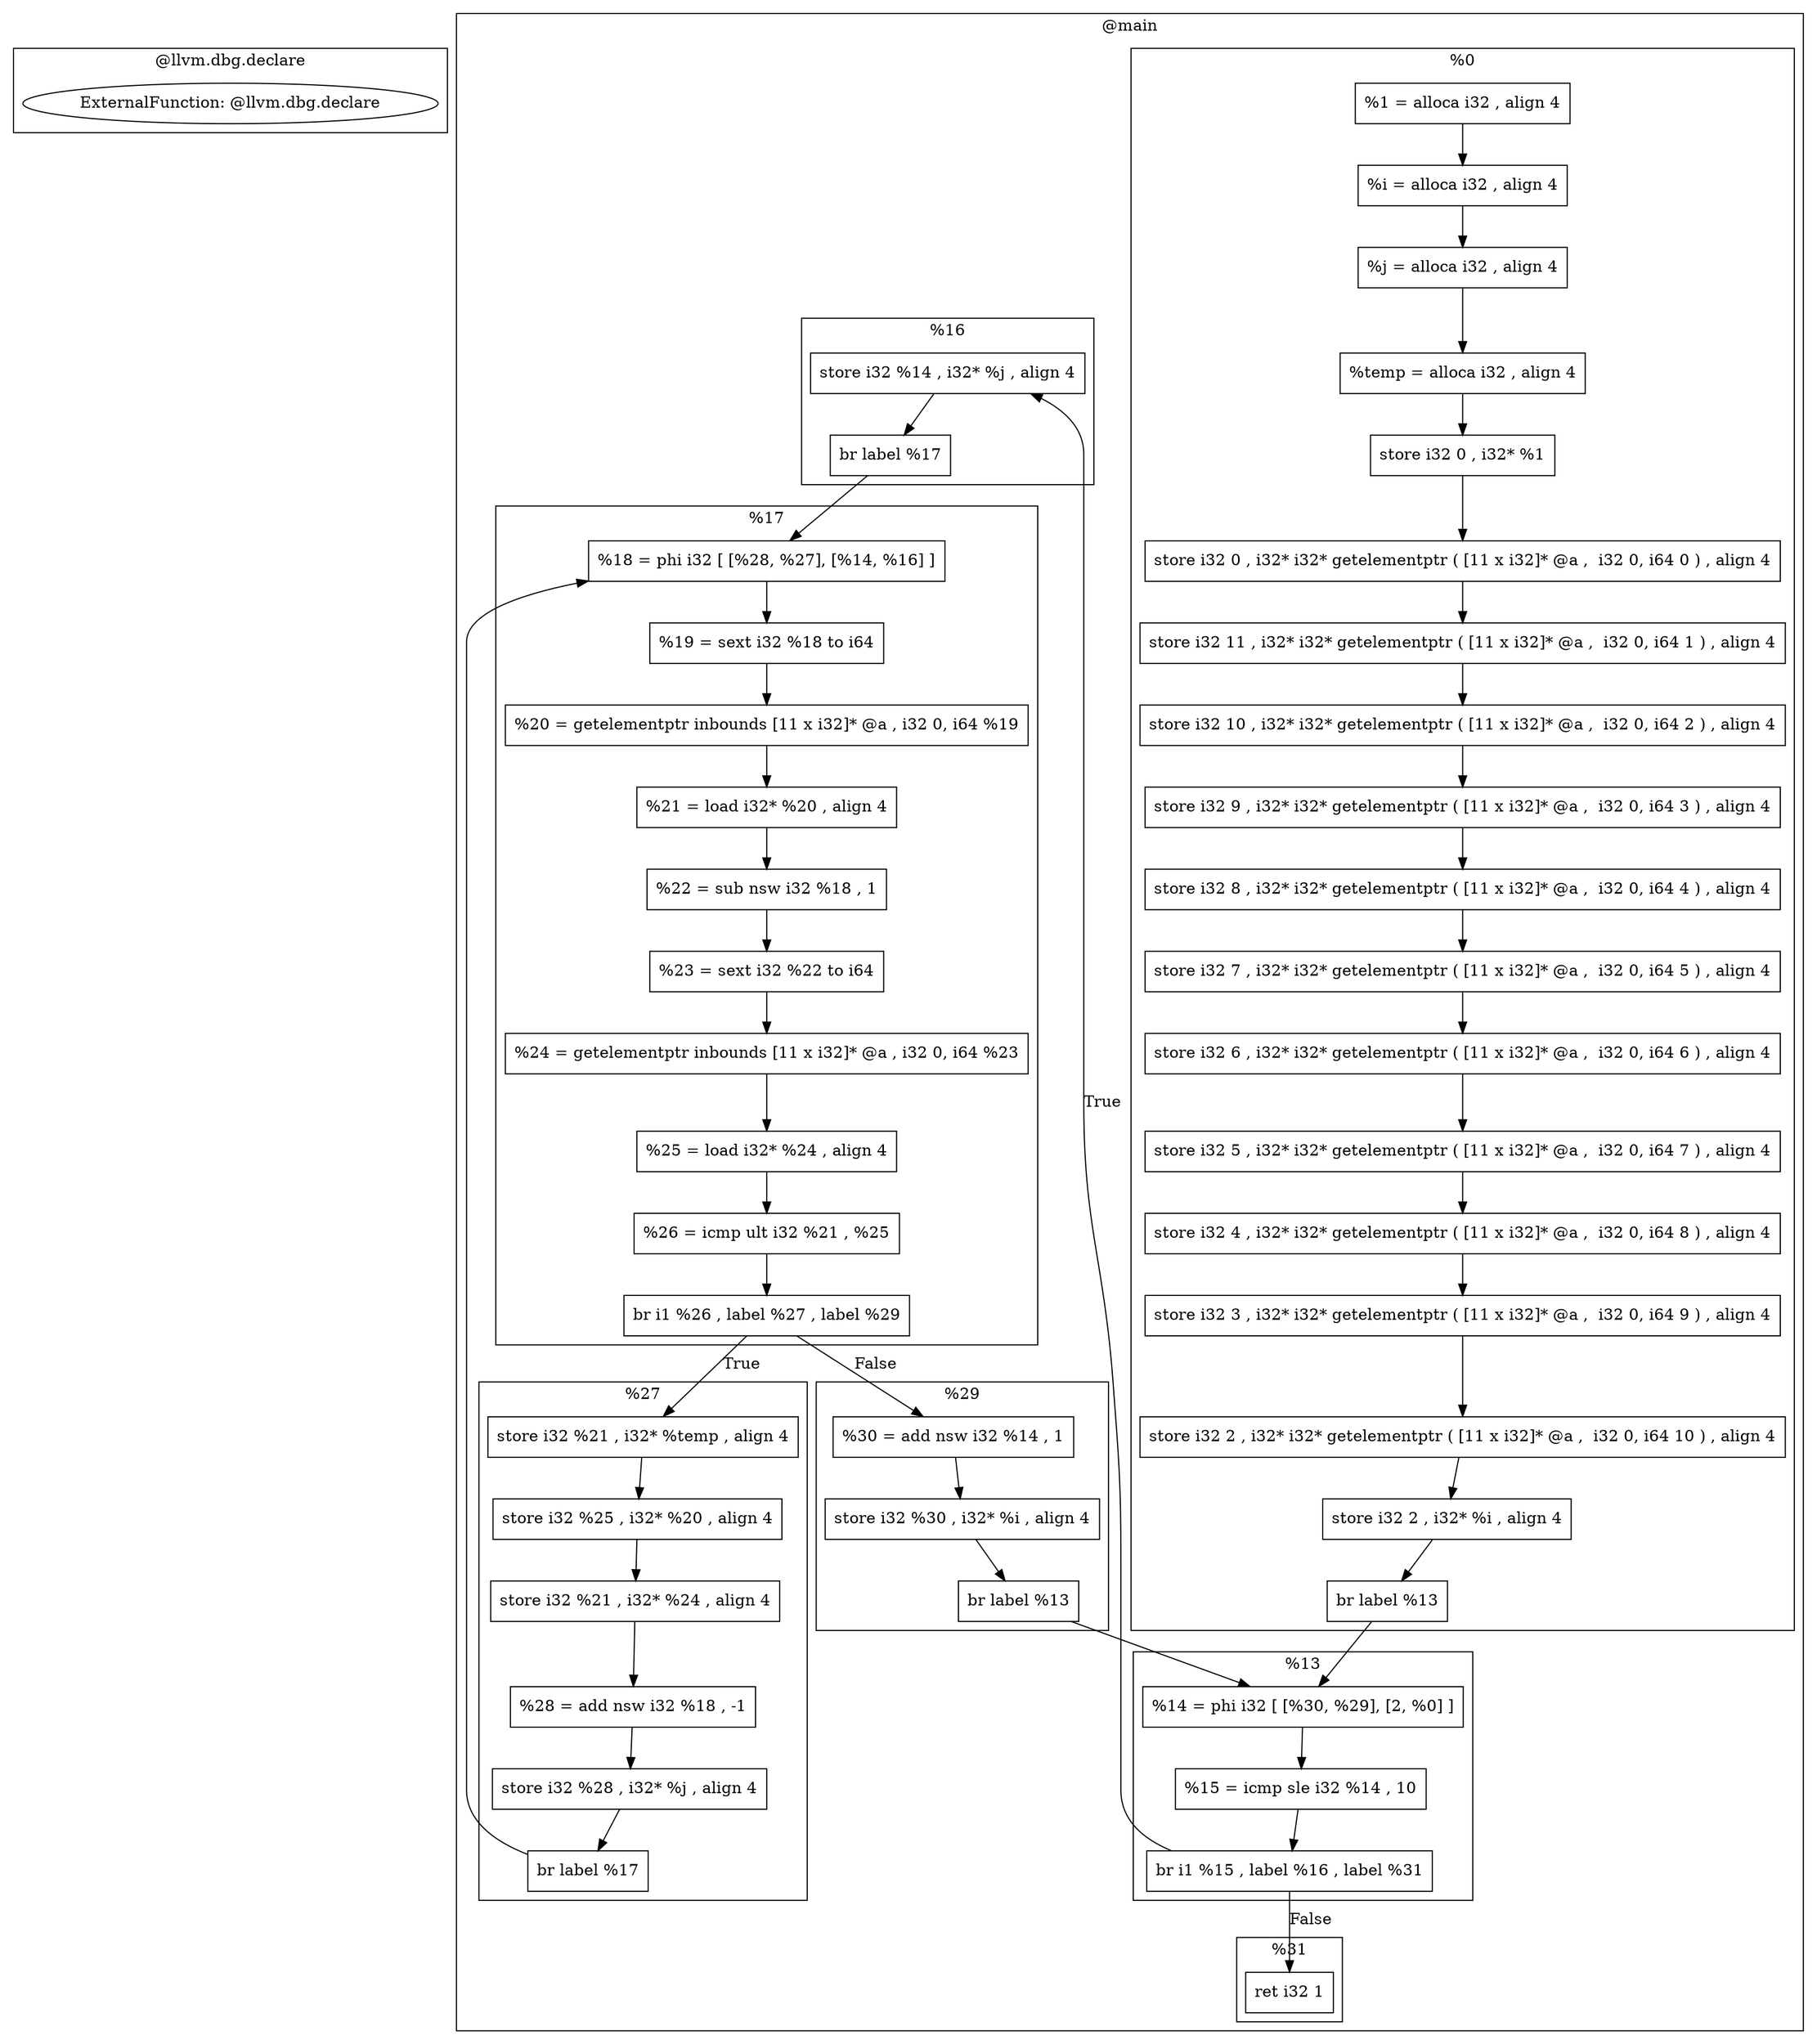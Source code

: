 digraph {
    subgraph cluster_100 {
        graph [label="@llvm.dbg.declare"];
        100 [label="ExternalFunction: @llvm.dbg.declare"];
    }
    subgraph cluster_3 {
        graph [label="@main"];
        subgraph cluster_4 {
            graph [label="%0"];
            6 [label="%1 = alloca i32 , align 4"
              ,shape=box];
            7 [label="%i = alloca i32 , align 4"
              ,shape=box];
            8 [label="%j = alloca i32 , align 4"
              ,shape=box];
            9 [label="%temp = alloca i32 , align 4"
              ,shape=box];
            11 [label="store i32 0 , i32* %1"
               ,shape=box];
            15 [label="store i32 0 , i32* i32* getelementptr ( [11 x i32]* @a ,  i32 0, i64 0 ) , align 4"
               ,shape=box];
            20 [label="store i32 11 , i32* i32* getelementptr ( [11 x i32]* @a ,  i32 0, i64 1 ) , align 4"
               ,shape=box];
            25 [label="store i32 10 , i32* i32* getelementptr ( [11 x i32]* @a ,  i32 0, i64 2 ) , align 4"
               ,shape=box];
            30 [label="store i32 9 , i32* i32* getelementptr ( [11 x i32]* @a ,  i32 0, i64 3 ) , align 4"
               ,shape=box];
            35 [label="store i32 8 , i32* i32* getelementptr ( [11 x i32]* @a ,  i32 0, i64 4 ) , align 4"
               ,shape=box];
            40 [label="store i32 7 , i32* i32* getelementptr ( [11 x i32]* @a ,  i32 0, i64 5 ) , align 4"
               ,shape=box];
            45 [label="store i32 6 , i32* i32* getelementptr ( [11 x i32]* @a ,  i32 0, i64 6 ) , align 4"
               ,shape=box];
            50 [label="store i32 5 , i32* i32* getelementptr ( [11 x i32]* @a ,  i32 0, i64 7 ) , align 4"
               ,shape=box];
            55 [label="store i32 4 , i32* i32* getelementptr ( [11 x i32]* @a ,  i32 0, i64 8 ) , align 4"
               ,shape=box];
            60 [label="store i32 3 , i32* i32* getelementptr ( [11 x i32]* @a ,  i32 0, i64 9 ) , align 4"
               ,shape=box];
            65 [label="store i32 2 , i32* i32* getelementptr ( [11 x i32]* @a ,  i32 0, i64 10 ) , align 4"
               ,shape=box];
            66 [label="store i32 2 , i32* %i , align 4"
               ,shape=box];
            67 [label="br label %13"
               ,shape=box];
        }
        subgraph cluster_68 {
            graph [label="%13"];
            69 [label="%14 = phi i32 [ [%30, %29], [2, %0] ]"
               ,shape=box];
            70 [label="%15 = icmp sle i32 %14 , 10"
               ,shape=box];
            71 [label="br i1 %15 , label %16 , label %31"
               ,shape=box];
        }
        subgraph cluster_72 {
            graph [label="%16"];
            73 [label="store i32 %14 , i32* %j , align 4"
               ,shape=box];
            74 [label="br label %17"
               ,shape=box];
        }
        subgraph cluster_75 {
            graph [label="%17"];
            76 [label="%18 = phi i32 [ [%28, %27], [%14, %16] ]"
               ,shape=box];
            77 [label="%19 = sext i32 %18 to i64"
               ,shape=box];
            78 [label="%20 = getelementptr inbounds [11 x i32]* @a , i32 0, i64 %19"
               ,shape=box];
            79 [label="%21 = load i32* %20 , align 4"
               ,shape=box];
            80 [label="%22 = sub nsw i32 %18 , 1"
               ,shape=box];
            81 [label="%23 = sext i32 %22 to i64"
               ,shape=box];
            82 [label="%24 = getelementptr inbounds [11 x i32]* @a , i32 0, i64 %23"
               ,shape=box];
            83 [label="%25 = load i32* %24 , align 4"
               ,shape=box];
            84 [label="%26 = icmp ult i32 %21 , %25"
               ,shape=box];
            85 [label="br i1 %26 , label %27 , label %29"
               ,shape=box];
        }
        subgraph cluster_86 {
            graph [label="%27"];
            87 [label="store i32 %21 , i32* %temp , align 4"
               ,shape=box];
            88 [label="store i32 %25 , i32* %20 , align 4"
               ,shape=box];
            89 [label="store i32 %21 , i32* %24 , align 4"
               ,shape=box];
            91 [label="%28 = add nsw i32 %18 , -1"
               ,shape=box];
            92 [label="store i32 %28 , i32* %j , align 4"
               ,shape=box];
            93 [label="br label %17"
               ,shape=box];
        }
        subgraph cluster_94 {
            graph [label="%29"];
            95 [label="%30 = add nsw i32 %14 , 1"
               ,shape=box];
            96 [label="store i32 %30 , i32* %i , align 4"
               ,shape=box];
            97 [label="br label %13"
               ,shape=box];
        }
        subgraph cluster_98 {
            graph [label="%31"];
            99 [label="ret i32 1"
               ,shape=box];
        }
    }
    6 -> 7 [label=""];
    7 -> 8 [label=""];
    8 -> 9 [label=""];
    9 -> 11 [label=""];
    11 -> 15 [label=""];
    15 -> 20 [label=""];
    20 -> 25 [label=""];
    25 -> 30 [label=""];
    30 -> 35 [label=""];
    35 -> 40 [label=""];
    40 -> 45 [label=""];
    45 -> 50 [label=""];
    50 -> 55 [label=""];
    55 -> 60 [label=""];
    60 -> 65 [label=""];
    65 -> 66 [label=""];
    66 -> 67 [label=""];
    67 -> 69 [label=""];
    69 -> 70 [label=""];
    70 -> 71 [label=""];
    71 -> 73 [label=True];
    71 -> 99 [label=False];
    73 -> 74 [label=""];
    74 -> 76 [label=""];
    76 -> 77 [label=""];
    77 -> 78 [label=""];
    78 -> 79 [label=""];
    79 -> 80 [label=""];
    80 -> 81 [label=""];
    81 -> 82 [label=""];
    82 -> 83 [label=""];
    83 -> 84 [label=""];
    84 -> 85 [label=""];
    85 -> 87 [label=True];
    85 -> 95 [label=False];
    87 -> 88 [label=""];
    88 -> 89 [label=""];
    89 -> 91 [label=""];
    91 -> 92 [label=""];
    92 -> 93 [label=""];
    93 -> 76 [label=""];
    95 -> 96 [label=""];
    96 -> 97 [label=""];
    97 -> 69 [label=""];
}